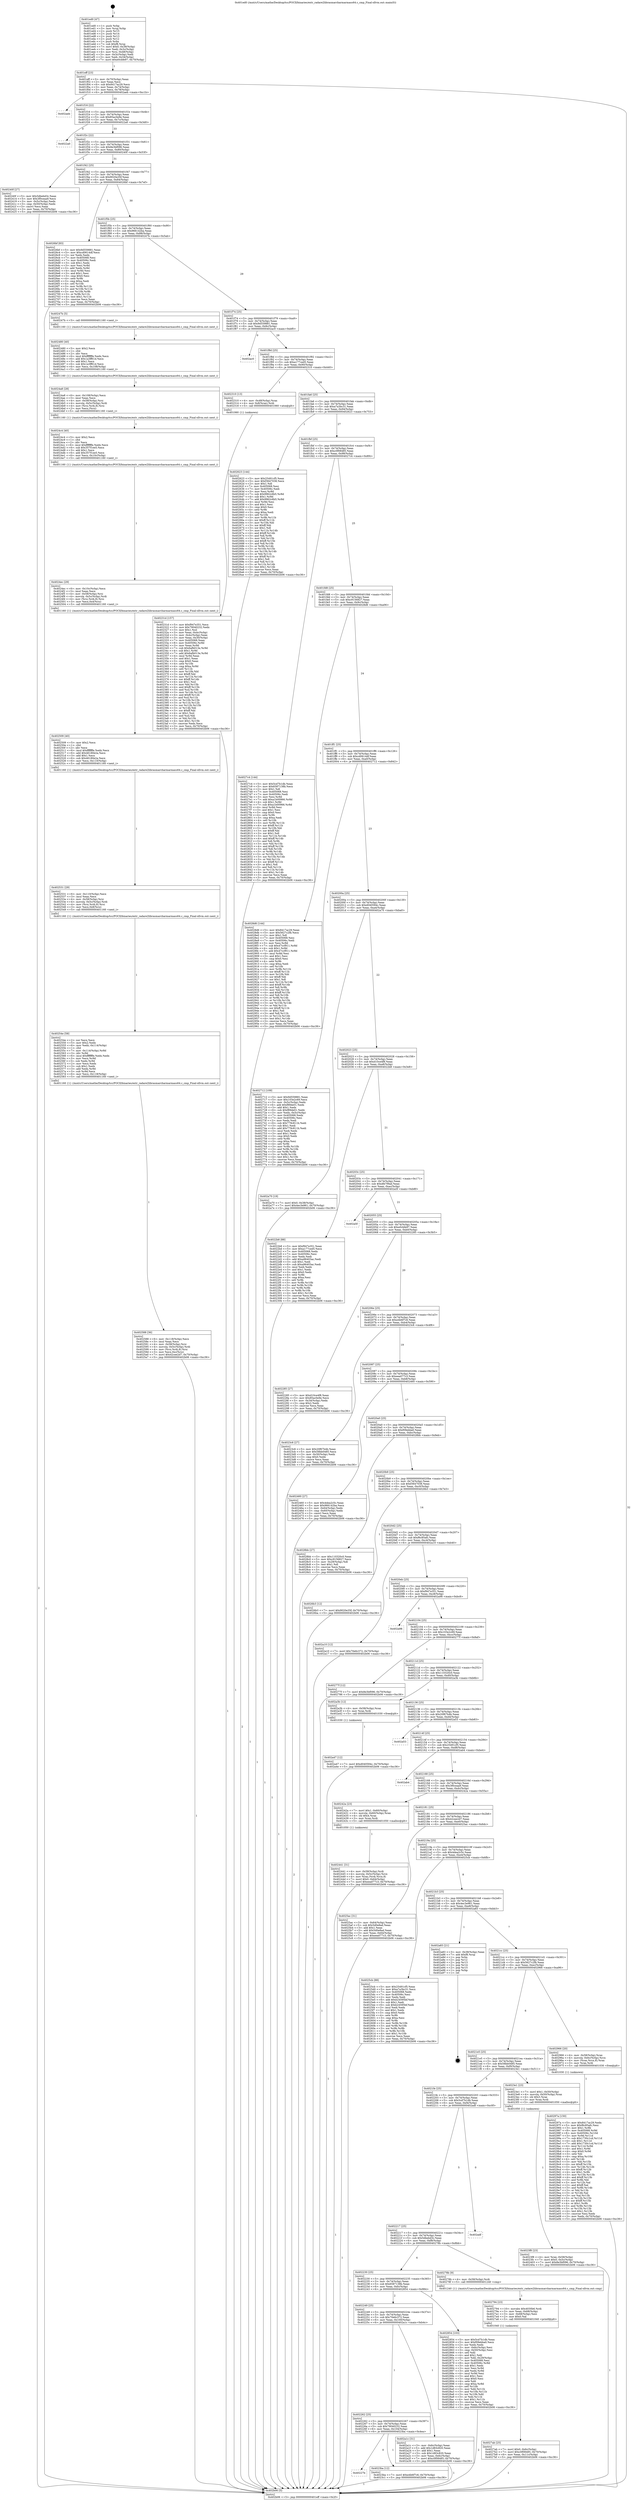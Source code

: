 digraph "0x401ed0" {
  label = "0x401ed0 (/mnt/c/Users/mathe/Desktop/tcc/POCII/binaries/extr_radare2librasmarcharmarmass64.c_cmp_Final-ollvm.out::main(0))"
  labelloc = "t"
  node[shape=record]

  Entry [label="",width=0.3,height=0.3,shape=circle,fillcolor=black,style=filled]
  "0x401eff" [label="{
     0x401eff [23]\l
     | [instrs]\l
     &nbsp;&nbsp;0x401eff \<+3\>: mov -0x70(%rbp),%eax\l
     &nbsp;&nbsp;0x401f02 \<+2\>: mov %eax,%ecx\l
     &nbsp;&nbsp;0x401f04 \<+6\>: sub $0x8417ac29,%ecx\l
     &nbsp;&nbsp;0x401f0a \<+3\>: mov %eax,-0x74(%rbp)\l
     &nbsp;&nbsp;0x401f0d \<+3\>: mov %ecx,-0x78(%rbp)\l
     &nbsp;&nbsp;0x401f10 \<+6\>: je 0000000000402aeb \<main+0xc1b\>\l
  }"]
  "0x402aeb" [label="{
     0x402aeb\l
  }", style=dashed]
  "0x401f16" [label="{
     0x401f16 [22]\l
     | [instrs]\l
     &nbsp;&nbsp;0x401f16 \<+5\>: jmp 0000000000401f1b \<main+0x4b\>\l
     &nbsp;&nbsp;0x401f1b \<+3\>: mov -0x74(%rbp),%eax\l
     &nbsp;&nbsp;0x401f1e \<+5\>: sub $0x85ac0e9e,%eax\l
     &nbsp;&nbsp;0x401f23 \<+3\>: mov %eax,-0x7c(%rbp)\l
     &nbsp;&nbsp;0x401f26 \<+6\>: je 00000000004022a0 \<main+0x3d0\>\l
  }"]
  Exit [label="",width=0.3,height=0.3,shape=circle,fillcolor=black,style=filled,peripheries=2]
  "0x4022a0" [label="{
     0x4022a0\l
  }", style=dashed]
  "0x401f2c" [label="{
     0x401f2c [22]\l
     | [instrs]\l
     &nbsp;&nbsp;0x401f2c \<+5\>: jmp 0000000000401f31 \<main+0x61\>\l
     &nbsp;&nbsp;0x401f31 \<+3\>: mov -0x74(%rbp),%eax\l
     &nbsp;&nbsp;0x401f34 \<+5\>: sub $0x8e3bf096,%eax\l
     &nbsp;&nbsp;0x401f39 \<+3\>: mov %eax,-0x80(%rbp)\l
     &nbsp;&nbsp;0x401f3c \<+6\>: je 000000000040240f \<main+0x53f\>\l
  }"]
  "0x402a47" [label="{
     0x402a47 [12]\l
     | [instrs]\l
     &nbsp;&nbsp;0x402a47 \<+7\>: movl $0xd040594c,-0x70(%rbp)\l
     &nbsp;&nbsp;0x402a4e \<+5\>: jmp 0000000000402b06 \<main+0xc36\>\l
  }"]
  "0x40240f" [label="{
     0x40240f [27]\l
     | [instrs]\l
     &nbsp;&nbsp;0x40240f \<+5\>: mov $0x5dbebd3c,%eax\l
     &nbsp;&nbsp;0x402414 \<+5\>: mov $0x3f0ceaa9,%ecx\l
     &nbsp;&nbsp;0x402419 \<+3\>: mov -0x5c(%rbp),%edx\l
     &nbsp;&nbsp;0x40241c \<+3\>: cmp -0x50(%rbp),%edx\l
     &nbsp;&nbsp;0x40241f \<+3\>: cmovl %ecx,%eax\l
     &nbsp;&nbsp;0x402422 \<+3\>: mov %eax,-0x70(%rbp)\l
     &nbsp;&nbsp;0x402425 \<+5\>: jmp 0000000000402b06 \<main+0xc36\>\l
  }"]
  "0x401f42" [label="{
     0x401f42 [25]\l
     | [instrs]\l
     &nbsp;&nbsp;0x401f42 \<+5\>: jmp 0000000000401f47 \<main+0x77\>\l
     &nbsp;&nbsp;0x401f47 \<+3\>: mov -0x74(%rbp),%eax\l
     &nbsp;&nbsp;0x401f4a \<+5\>: sub $0x9020e35f,%eax\l
     &nbsp;&nbsp;0x401f4f \<+6\>: mov %eax,-0x84(%rbp)\l
     &nbsp;&nbsp;0x401f55 \<+6\>: je 00000000004026bf \<main+0x7ef\>\l
  }"]
  "0x40297a" [label="{
     0x40297a [150]\l
     | [instrs]\l
     &nbsp;&nbsp;0x40297a \<+5\>: mov $0x8417ac29,%edx\l
     &nbsp;&nbsp;0x40297f \<+5\>: mov $0xf6c85afc,%esi\l
     &nbsp;&nbsp;0x402984 \<+3\>: mov $0x1,%r8b\l
     &nbsp;&nbsp;0x402987 \<+8\>: mov 0x405068,%r9d\l
     &nbsp;&nbsp;0x40298f \<+8\>: mov 0x40506c,%r10d\l
     &nbsp;&nbsp;0x402997 \<+3\>: mov %r9d,%r11d\l
     &nbsp;&nbsp;0x40299a \<+7\>: sub $0x1730c1cd,%r11d\l
     &nbsp;&nbsp;0x4029a1 \<+4\>: sub $0x1,%r11d\l
     &nbsp;&nbsp;0x4029a5 \<+7\>: add $0x1730c1cd,%r11d\l
     &nbsp;&nbsp;0x4029ac \<+4\>: imul %r11d,%r9d\l
     &nbsp;&nbsp;0x4029b0 \<+4\>: and $0x1,%r9d\l
     &nbsp;&nbsp;0x4029b4 \<+4\>: cmp $0x0,%r9d\l
     &nbsp;&nbsp;0x4029b8 \<+3\>: sete %bl\l
     &nbsp;&nbsp;0x4029bb \<+4\>: cmp $0xa,%r10d\l
     &nbsp;&nbsp;0x4029bf \<+4\>: setl %r14b\l
     &nbsp;&nbsp;0x4029c3 \<+3\>: mov %bl,%r15b\l
     &nbsp;&nbsp;0x4029c6 \<+4\>: xor $0xff,%r15b\l
     &nbsp;&nbsp;0x4029ca \<+3\>: mov %r14b,%r12b\l
     &nbsp;&nbsp;0x4029cd \<+4\>: xor $0xff,%r12b\l
     &nbsp;&nbsp;0x4029d1 \<+4\>: xor $0x1,%r8b\l
     &nbsp;&nbsp;0x4029d5 \<+3\>: mov %r15b,%r13b\l
     &nbsp;&nbsp;0x4029d8 \<+4\>: and $0xff,%r13b\l
     &nbsp;&nbsp;0x4029dc \<+3\>: and %r8b,%bl\l
     &nbsp;&nbsp;0x4029df \<+3\>: mov %r12b,%al\l
     &nbsp;&nbsp;0x4029e2 \<+2\>: and $0xff,%al\l
     &nbsp;&nbsp;0x4029e4 \<+3\>: and %r8b,%r14b\l
     &nbsp;&nbsp;0x4029e7 \<+3\>: or %bl,%r13b\l
     &nbsp;&nbsp;0x4029ea \<+3\>: or %r14b,%al\l
     &nbsp;&nbsp;0x4029ed \<+3\>: xor %al,%r13b\l
     &nbsp;&nbsp;0x4029f0 \<+3\>: or %r12b,%r15b\l
     &nbsp;&nbsp;0x4029f3 \<+4\>: xor $0xff,%r15b\l
     &nbsp;&nbsp;0x4029f7 \<+4\>: or $0x1,%r8b\l
     &nbsp;&nbsp;0x4029fb \<+3\>: and %r8b,%r15b\l
     &nbsp;&nbsp;0x4029fe \<+3\>: or %r15b,%r13b\l
     &nbsp;&nbsp;0x402a01 \<+4\>: test $0x1,%r13b\l
     &nbsp;&nbsp;0x402a05 \<+3\>: cmovne %esi,%edx\l
     &nbsp;&nbsp;0x402a08 \<+3\>: mov %edx,-0x70(%rbp)\l
     &nbsp;&nbsp;0x402a0b \<+5\>: jmp 0000000000402b06 \<main+0xc36\>\l
  }"]
  "0x4026bf" [label="{
     0x4026bf [83]\l
     | [instrs]\l
     &nbsp;&nbsp;0x4026bf \<+5\>: mov $0x9d559881,%eax\l
     &nbsp;&nbsp;0x4026c4 \<+5\>: mov $0xcd0614df,%ecx\l
     &nbsp;&nbsp;0x4026c9 \<+2\>: xor %edx,%edx\l
     &nbsp;&nbsp;0x4026cb \<+7\>: mov 0x405068,%esi\l
     &nbsp;&nbsp;0x4026d2 \<+7\>: mov 0x40506c,%edi\l
     &nbsp;&nbsp;0x4026d9 \<+3\>: sub $0x1,%edx\l
     &nbsp;&nbsp;0x4026dc \<+3\>: mov %esi,%r8d\l
     &nbsp;&nbsp;0x4026df \<+3\>: add %edx,%r8d\l
     &nbsp;&nbsp;0x4026e2 \<+4\>: imul %r8d,%esi\l
     &nbsp;&nbsp;0x4026e6 \<+3\>: and $0x1,%esi\l
     &nbsp;&nbsp;0x4026e9 \<+3\>: cmp $0x0,%esi\l
     &nbsp;&nbsp;0x4026ec \<+4\>: sete %r9b\l
     &nbsp;&nbsp;0x4026f0 \<+3\>: cmp $0xa,%edi\l
     &nbsp;&nbsp;0x4026f3 \<+4\>: setl %r10b\l
     &nbsp;&nbsp;0x4026f7 \<+3\>: mov %r9b,%r11b\l
     &nbsp;&nbsp;0x4026fa \<+3\>: and %r10b,%r11b\l
     &nbsp;&nbsp;0x4026fd \<+3\>: xor %r10b,%r9b\l
     &nbsp;&nbsp;0x402700 \<+3\>: or %r9b,%r11b\l
     &nbsp;&nbsp;0x402703 \<+4\>: test $0x1,%r11b\l
     &nbsp;&nbsp;0x402707 \<+3\>: cmovne %ecx,%eax\l
     &nbsp;&nbsp;0x40270a \<+3\>: mov %eax,-0x70(%rbp)\l
     &nbsp;&nbsp;0x40270d \<+5\>: jmp 0000000000402b06 \<main+0xc36\>\l
  }"]
  "0x401f5b" [label="{
     0x401f5b [25]\l
     | [instrs]\l
     &nbsp;&nbsp;0x401f5b \<+5\>: jmp 0000000000401f60 \<main+0x90\>\l
     &nbsp;&nbsp;0x401f60 \<+3\>: mov -0x74(%rbp),%eax\l
     &nbsp;&nbsp;0x401f63 \<+5\>: sub $0x966142ba,%eax\l
     &nbsp;&nbsp;0x401f68 \<+6\>: mov %eax,-0x88(%rbp)\l
     &nbsp;&nbsp;0x401f6e \<+6\>: je 000000000040247b \<main+0x5ab\>\l
  }"]
  "0x4027ab" [label="{
     0x4027ab [25]\l
     | [instrs]\l
     &nbsp;&nbsp;0x4027ab \<+7\>: movl $0x0,-0x6c(%rbp)\l
     &nbsp;&nbsp;0x4027b2 \<+7\>: movl $0xc0f08485,-0x70(%rbp)\l
     &nbsp;&nbsp;0x4027b9 \<+6\>: mov %eax,-0x11c(%rbp)\l
     &nbsp;&nbsp;0x4027bf \<+5\>: jmp 0000000000402b06 \<main+0xc36\>\l
  }"]
  "0x40247b" [label="{
     0x40247b [5]\l
     | [instrs]\l
     &nbsp;&nbsp;0x40247b \<+5\>: call 0000000000401160 \<next_i\>\l
     | [calls]\l
     &nbsp;&nbsp;0x401160 \{1\} (/mnt/c/Users/mathe/Desktop/tcc/POCII/binaries/extr_radare2librasmarcharmarmass64.c_cmp_Final-ollvm.out::next_i)\l
  }"]
  "0x401f74" [label="{
     0x401f74 [25]\l
     | [instrs]\l
     &nbsp;&nbsp;0x401f74 \<+5\>: jmp 0000000000401f79 \<main+0xa9\>\l
     &nbsp;&nbsp;0x401f79 \<+3\>: mov -0x74(%rbp),%eax\l
     &nbsp;&nbsp;0x401f7c \<+5\>: sub $0x9d559881,%eax\l
     &nbsp;&nbsp;0x401f81 \<+6\>: mov %eax,-0x8c(%rbp)\l
     &nbsp;&nbsp;0x401f87 \<+6\>: je 0000000000402ac0 \<main+0xbf0\>\l
  }"]
  "0x402794" [label="{
     0x402794 [23]\l
     | [instrs]\l
     &nbsp;&nbsp;0x402794 \<+10\>: movabs $0x4030b6,%rdi\l
     &nbsp;&nbsp;0x40279e \<+3\>: mov %eax,-0x68(%rbp)\l
     &nbsp;&nbsp;0x4027a1 \<+3\>: mov -0x68(%rbp),%esi\l
     &nbsp;&nbsp;0x4027a4 \<+2\>: mov $0x0,%al\l
     &nbsp;&nbsp;0x4027a6 \<+5\>: call 0000000000401040 \<printf@plt\>\l
     | [calls]\l
     &nbsp;&nbsp;0x401040 \{1\} (unknown)\l
  }"]
  "0x402ac0" [label="{
     0x402ac0\l
  }", style=dashed]
  "0x401f8d" [label="{
     0x401f8d [25]\l
     | [instrs]\l
     &nbsp;&nbsp;0x401f8d \<+5\>: jmp 0000000000401f92 \<main+0xc2\>\l
     &nbsp;&nbsp;0x401f92 \<+3\>: mov -0x74(%rbp),%eax\l
     &nbsp;&nbsp;0x401f95 \<+5\>: sub $0xa177ced5,%eax\l
     &nbsp;&nbsp;0x401f9a \<+6\>: mov %eax,-0x90(%rbp)\l
     &nbsp;&nbsp;0x401fa0 \<+6\>: je 0000000000402310 \<main+0x440\>\l
  }"]
  "0x402588" [label="{
     0x402588 [36]\l
     | [instrs]\l
     &nbsp;&nbsp;0x402588 \<+6\>: mov -0x118(%rbp),%ecx\l
     &nbsp;&nbsp;0x40258e \<+3\>: imul %eax,%ecx\l
     &nbsp;&nbsp;0x402591 \<+4\>: mov -0x58(%rbp),%rsi\l
     &nbsp;&nbsp;0x402595 \<+4\>: movslq -0x5c(%rbp),%rdi\l
     &nbsp;&nbsp;0x402599 \<+4\>: mov (%rsi,%rdi,8),%rsi\l
     &nbsp;&nbsp;0x40259d \<+3\>: mov %ecx,0xc(%rsi)\l
     &nbsp;&nbsp;0x4025a0 \<+7\>: movl $0x42cee2d7,-0x70(%rbp)\l
     &nbsp;&nbsp;0x4025a7 \<+5\>: jmp 0000000000402b06 \<main+0xc36\>\l
  }"]
  "0x402310" [label="{
     0x402310 [13]\l
     | [instrs]\l
     &nbsp;&nbsp;0x402310 \<+4\>: mov -0x48(%rbp),%rax\l
     &nbsp;&nbsp;0x402314 \<+4\>: mov 0x8(%rax),%rdi\l
     &nbsp;&nbsp;0x402318 \<+5\>: call 0000000000401060 \<atoi@plt\>\l
     | [calls]\l
     &nbsp;&nbsp;0x401060 \{1\} (unknown)\l
  }"]
  "0x401fa6" [label="{
     0x401fa6 [25]\l
     | [instrs]\l
     &nbsp;&nbsp;0x401fa6 \<+5\>: jmp 0000000000401fab \<main+0xdb\>\l
     &nbsp;&nbsp;0x401fab \<+3\>: mov -0x74(%rbp),%eax\l
     &nbsp;&nbsp;0x401fae \<+5\>: sub $0xa7a3bc31,%eax\l
     &nbsp;&nbsp;0x401fb3 \<+6\>: mov %eax,-0x94(%rbp)\l
     &nbsp;&nbsp;0x401fb9 \<+6\>: je 0000000000402623 \<main+0x753\>\l
  }"]
  "0x40254e" [label="{
     0x40254e [58]\l
     | [instrs]\l
     &nbsp;&nbsp;0x40254e \<+2\>: xor %ecx,%ecx\l
     &nbsp;&nbsp;0x402550 \<+5\>: mov $0x2,%edx\l
     &nbsp;&nbsp;0x402555 \<+6\>: mov %edx,-0x114(%rbp)\l
     &nbsp;&nbsp;0x40255b \<+1\>: cltd\l
     &nbsp;&nbsp;0x40255c \<+7\>: mov -0x114(%rbp),%r8d\l
     &nbsp;&nbsp;0x402563 \<+3\>: idiv %r8d\l
     &nbsp;&nbsp;0x402566 \<+6\>: imul $0xfffffffe,%edx,%edx\l
     &nbsp;&nbsp;0x40256c \<+3\>: mov %ecx,%r9d\l
     &nbsp;&nbsp;0x40256f \<+3\>: sub %edx,%r9d\l
     &nbsp;&nbsp;0x402572 \<+2\>: mov %ecx,%edx\l
     &nbsp;&nbsp;0x402574 \<+3\>: sub $0x1,%edx\l
     &nbsp;&nbsp;0x402577 \<+3\>: add %edx,%r9d\l
     &nbsp;&nbsp;0x40257a \<+3\>: sub %r9d,%ecx\l
     &nbsp;&nbsp;0x40257d \<+6\>: mov %ecx,-0x118(%rbp)\l
     &nbsp;&nbsp;0x402583 \<+5\>: call 0000000000401160 \<next_i\>\l
     | [calls]\l
     &nbsp;&nbsp;0x401160 \{1\} (/mnt/c/Users/mathe/Desktop/tcc/POCII/binaries/extr_radare2librasmarcharmarmass64.c_cmp_Final-ollvm.out::next_i)\l
  }"]
  "0x402623" [label="{
     0x402623 [144]\l
     | [instrs]\l
     &nbsp;&nbsp;0x402623 \<+5\>: mov $0x25491cf5,%eax\l
     &nbsp;&nbsp;0x402628 \<+5\>: mov $0xf3647038,%ecx\l
     &nbsp;&nbsp;0x40262d \<+2\>: mov $0x1,%dl\l
     &nbsp;&nbsp;0x40262f \<+7\>: mov 0x405068,%esi\l
     &nbsp;&nbsp;0x402636 \<+7\>: mov 0x40506c,%edi\l
     &nbsp;&nbsp;0x40263d \<+3\>: mov %esi,%r8d\l
     &nbsp;&nbsp;0x402640 \<+7\>: sub $0x9962c6b5,%r8d\l
     &nbsp;&nbsp;0x402647 \<+4\>: sub $0x1,%r8d\l
     &nbsp;&nbsp;0x40264b \<+7\>: add $0x9962c6b5,%r8d\l
     &nbsp;&nbsp;0x402652 \<+4\>: imul %r8d,%esi\l
     &nbsp;&nbsp;0x402656 \<+3\>: and $0x1,%esi\l
     &nbsp;&nbsp;0x402659 \<+3\>: cmp $0x0,%esi\l
     &nbsp;&nbsp;0x40265c \<+4\>: sete %r9b\l
     &nbsp;&nbsp;0x402660 \<+3\>: cmp $0xa,%edi\l
     &nbsp;&nbsp;0x402663 \<+4\>: setl %r10b\l
     &nbsp;&nbsp;0x402667 \<+3\>: mov %r9b,%r11b\l
     &nbsp;&nbsp;0x40266a \<+4\>: xor $0xff,%r11b\l
     &nbsp;&nbsp;0x40266e \<+3\>: mov %r10b,%bl\l
     &nbsp;&nbsp;0x402671 \<+3\>: xor $0xff,%bl\l
     &nbsp;&nbsp;0x402674 \<+3\>: xor $0x1,%dl\l
     &nbsp;&nbsp;0x402677 \<+3\>: mov %r11b,%r14b\l
     &nbsp;&nbsp;0x40267a \<+4\>: and $0xff,%r14b\l
     &nbsp;&nbsp;0x40267e \<+3\>: and %dl,%r9b\l
     &nbsp;&nbsp;0x402681 \<+3\>: mov %bl,%r15b\l
     &nbsp;&nbsp;0x402684 \<+4\>: and $0xff,%r15b\l
     &nbsp;&nbsp;0x402688 \<+3\>: and %dl,%r10b\l
     &nbsp;&nbsp;0x40268b \<+3\>: or %r9b,%r14b\l
     &nbsp;&nbsp;0x40268e \<+3\>: or %r10b,%r15b\l
     &nbsp;&nbsp;0x402691 \<+3\>: xor %r15b,%r14b\l
     &nbsp;&nbsp;0x402694 \<+3\>: or %bl,%r11b\l
     &nbsp;&nbsp;0x402697 \<+4\>: xor $0xff,%r11b\l
     &nbsp;&nbsp;0x40269b \<+3\>: or $0x1,%dl\l
     &nbsp;&nbsp;0x40269e \<+3\>: and %dl,%r11b\l
     &nbsp;&nbsp;0x4026a1 \<+3\>: or %r11b,%r14b\l
     &nbsp;&nbsp;0x4026a4 \<+4\>: test $0x1,%r14b\l
     &nbsp;&nbsp;0x4026a8 \<+3\>: cmovne %ecx,%eax\l
     &nbsp;&nbsp;0x4026ab \<+3\>: mov %eax,-0x70(%rbp)\l
     &nbsp;&nbsp;0x4026ae \<+5\>: jmp 0000000000402b06 \<main+0xc36\>\l
  }"]
  "0x401fbf" [label="{
     0x401fbf [25]\l
     | [instrs]\l
     &nbsp;&nbsp;0x401fbf \<+5\>: jmp 0000000000401fc4 \<main+0xf4\>\l
     &nbsp;&nbsp;0x401fc4 \<+3\>: mov -0x74(%rbp),%eax\l
     &nbsp;&nbsp;0x401fc7 \<+5\>: sub $0xc0f08485,%eax\l
     &nbsp;&nbsp;0x401fcc \<+6\>: mov %eax,-0x98(%rbp)\l
     &nbsp;&nbsp;0x401fd2 \<+6\>: je 00000000004027c4 \<main+0x8f4\>\l
  }"]
  "0x402531" [label="{
     0x402531 [29]\l
     | [instrs]\l
     &nbsp;&nbsp;0x402531 \<+6\>: mov -0x110(%rbp),%ecx\l
     &nbsp;&nbsp;0x402537 \<+3\>: imul %eax,%ecx\l
     &nbsp;&nbsp;0x40253a \<+4\>: mov -0x58(%rbp),%rsi\l
     &nbsp;&nbsp;0x40253e \<+4\>: movslq -0x5c(%rbp),%rdi\l
     &nbsp;&nbsp;0x402542 \<+4\>: mov (%rsi,%rdi,8),%rsi\l
     &nbsp;&nbsp;0x402546 \<+3\>: mov %ecx,0x8(%rsi)\l
     &nbsp;&nbsp;0x402549 \<+5\>: call 0000000000401160 \<next_i\>\l
     | [calls]\l
     &nbsp;&nbsp;0x401160 \{1\} (/mnt/c/Users/mathe/Desktop/tcc/POCII/binaries/extr_radare2librasmarcharmarmass64.c_cmp_Final-ollvm.out::next_i)\l
  }"]
  "0x4027c4" [label="{
     0x4027c4 [144]\l
     | [instrs]\l
     &nbsp;&nbsp;0x4027c4 \<+5\>: mov $0x5cd7b1db,%eax\l
     &nbsp;&nbsp;0x4027c9 \<+5\>: mov $0x6587138b,%ecx\l
     &nbsp;&nbsp;0x4027ce \<+2\>: mov $0x1,%dl\l
     &nbsp;&nbsp;0x4027d0 \<+7\>: mov 0x405068,%esi\l
     &nbsp;&nbsp;0x4027d7 \<+7\>: mov 0x40506c,%edi\l
     &nbsp;&nbsp;0x4027de \<+3\>: mov %esi,%r8d\l
     &nbsp;&nbsp;0x4027e1 \<+7\>: add $0xa1b00966,%r8d\l
     &nbsp;&nbsp;0x4027e8 \<+4\>: sub $0x1,%r8d\l
     &nbsp;&nbsp;0x4027ec \<+7\>: sub $0xa1b00966,%r8d\l
     &nbsp;&nbsp;0x4027f3 \<+4\>: imul %r8d,%esi\l
     &nbsp;&nbsp;0x4027f7 \<+3\>: and $0x1,%esi\l
     &nbsp;&nbsp;0x4027fa \<+3\>: cmp $0x0,%esi\l
     &nbsp;&nbsp;0x4027fd \<+4\>: sete %r9b\l
     &nbsp;&nbsp;0x402801 \<+3\>: cmp $0xa,%edi\l
     &nbsp;&nbsp;0x402804 \<+4\>: setl %r10b\l
     &nbsp;&nbsp;0x402808 \<+3\>: mov %r9b,%r11b\l
     &nbsp;&nbsp;0x40280b \<+4\>: xor $0xff,%r11b\l
     &nbsp;&nbsp;0x40280f \<+3\>: mov %r10b,%bl\l
     &nbsp;&nbsp;0x402812 \<+3\>: xor $0xff,%bl\l
     &nbsp;&nbsp;0x402815 \<+3\>: xor $0x1,%dl\l
     &nbsp;&nbsp;0x402818 \<+3\>: mov %r11b,%r14b\l
     &nbsp;&nbsp;0x40281b \<+4\>: and $0xff,%r14b\l
     &nbsp;&nbsp;0x40281f \<+3\>: and %dl,%r9b\l
     &nbsp;&nbsp;0x402822 \<+3\>: mov %bl,%r15b\l
     &nbsp;&nbsp;0x402825 \<+4\>: and $0xff,%r15b\l
     &nbsp;&nbsp;0x402829 \<+3\>: and %dl,%r10b\l
     &nbsp;&nbsp;0x40282c \<+3\>: or %r9b,%r14b\l
     &nbsp;&nbsp;0x40282f \<+3\>: or %r10b,%r15b\l
     &nbsp;&nbsp;0x402832 \<+3\>: xor %r15b,%r14b\l
     &nbsp;&nbsp;0x402835 \<+3\>: or %bl,%r11b\l
     &nbsp;&nbsp;0x402838 \<+4\>: xor $0xff,%r11b\l
     &nbsp;&nbsp;0x40283c \<+3\>: or $0x1,%dl\l
     &nbsp;&nbsp;0x40283f \<+3\>: and %dl,%r11b\l
     &nbsp;&nbsp;0x402842 \<+3\>: or %r11b,%r14b\l
     &nbsp;&nbsp;0x402845 \<+4\>: test $0x1,%r14b\l
     &nbsp;&nbsp;0x402849 \<+3\>: cmovne %ecx,%eax\l
     &nbsp;&nbsp;0x40284c \<+3\>: mov %eax,-0x70(%rbp)\l
     &nbsp;&nbsp;0x40284f \<+5\>: jmp 0000000000402b06 \<main+0xc36\>\l
  }"]
  "0x401fd8" [label="{
     0x401fd8 [25]\l
     | [instrs]\l
     &nbsp;&nbsp;0x401fd8 \<+5\>: jmp 0000000000401fdd \<main+0x10d\>\l
     &nbsp;&nbsp;0x401fdd \<+3\>: mov -0x74(%rbp),%eax\l
     &nbsp;&nbsp;0x401fe0 \<+5\>: sub $0xc9156827,%eax\l
     &nbsp;&nbsp;0x401fe5 \<+6\>: mov %eax,-0x9c(%rbp)\l
     &nbsp;&nbsp;0x401feb \<+6\>: je 00000000004028d6 \<main+0xa06\>\l
  }"]
  "0x402509" [label="{
     0x402509 [40]\l
     | [instrs]\l
     &nbsp;&nbsp;0x402509 \<+5\>: mov $0x2,%ecx\l
     &nbsp;&nbsp;0x40250e \<+1\>: cltd\l
     &nbsp;&nbsp;0x40250f \<+2\>: idiv %ecx\l
     &nbsp;&nbsp;0x402511 \<+6\>: imul $0xfffffffe,%edx,%ecx\l
     &nbsp;&nbsp;0x402517 \<+6\>: add $0x46180e2a,%ecx\l
     &nbsp;&nbsp;0x40251d \<+3\>: add $0x1,%ecx\l
     &nbsp;&nbsp;0x402520 \<+6\>: sub $0x46180e2a,%ecx\l
     &nbsp;&nbsp;0x402526 \<+6\>: mov %ecx,-0x110(%rbp)\l
     &nbsp;&nbsp;0x40252c \<+5\>: call 0000000000401160 \<next_i\>\l
     | [calls]\l
     &nbsp;&nbsp;0x401160 \{1\} (/mnt/c/Users/mathe/Desktop/tcc/POCII/binaries/extr_radare2librasmarcharmarmass64.c_cmp_Final-ollvm.out::next_i)\l
  }"]
  "0x4028d6" [label="{
     0x4028d6 [144]\l
     | [instrs]\l
     &nbsp;&nbsp;0x4028d6 \<+5\>: mov $0x8417ac29,%eax\l
     &nbsp;&nbsp;0x4028db \<+5\>: mov $0x5627c2fb,%ecx\l
     &nbsp;&nbsp;0x4028e0 \<+2\>: mov $0x1,%dl\l
     &nbsp;&nbsp;0x4028e2 \<+7\>: mov 0x405068,%esi\l
     &nbsp;&nbsp;0x4028e9 \<+7\>: mov 0x40506c,%edi\l
     &nbsp;&nbsp;0x4028f0 \<+3\>: mov %esi,%r8d\l
     &nbsp;&nbsp;0x4028f3 \<+7\>: sub $0x47ccf911,%r8d\l
     &nbsp;&nbsp;0x4028fa \<+4\>: sub $0x1,%r8d\l
     &nbsp;&nbsp;0x4028fe \<+7\>: add $0x47ccf911,%r8d\l
     &nbsp;&nbsp;0x402905 \<+4\>: imul %r8d,%esi\l
     &nbsp;&nbsp;0x402909 \<+3\>: and $0x1,%esi\l
     &nbsp;&nbsp;0x40290c \<+3\>: cmp $0x0,%esi\l
     &nbsp;&nbsp;0x40290f \<+4\>: sete %r9b\l
     &nbsp;&nbsp;0x402913 \<+3\>: cmp $0xa,%edi\l
     &nbsp;&nbsp;0x402916 \<+4\>: setl %r10b\l
     &nbsp;&nbsp;0x40291a \<+3\>: mov %r9b,%r11b\l
     &nbsp;&nbsp;0x40291d \<+4\>: xor $0xff,%r11b\l
     &nbsp;&nbsp;0x402921 \<+3\>: mov %r10b,%bl\l
     &nbsp;&nbsp;0x402924 \<+3\>: xor $0xff,%bl\l
     &nbsp;&nbsp;0x402927 \<+3\>: xor $0x1,%dl\l
     &nbsp;&nbsp;0x40292a \<+3\>: mov %r11b,%r14b\l
     &nbsp;&nbsp;0x40292d \<+4\>: and $0xff,%r14b\l
     &nbsp;&nbsp;0x402931 \<+3\>: and %dl,%r9b\l
     &nbsp;&nbsp;0x402934 \<+3\>: mov %bl,%r15b\l
     &nbsp;&nbsp;0x402937 \<+4\>: and $0xff,%r15b\l
     &nbsp;&nbsp;0x40293b \<+3\>: and %dl,%r10b\l
     &nbsp;&nbsp;0x40293e \<+3\>: or %r9b,%r14b\l
     &nbsp;&nbsp;0x402941 \<+3\>: or %r10b,%r15b\l
     &nbsp;&nbsp;0x402944 \<+3\>: xor %r15b,%r14b\l
     &nbsp;&nbsp;0x402947 \<+3\>: or %bl,%r11b\l
     &nbsp;&nbsp;0x40294a \<+4\>: xor $0xff,%r11b\l
     &nbsp;&nbsp;0x40294e \<+3\>: or $0x1,%dl\l
     &nbsp;&nbsp;0x402951 \<+3\>: and %dl,%r11b\l
     &nbsp;&nbsp;0x402954 \<+3\>: or %r11b,%r14b\l
     &nbsp;&nbsp;0x402957 \<+4\>: test $0x1,%r14b\l
     &nbsp;&nbsp;0x40295b \<+3\>: cmovne %ecx,%eax\l
     &nbsp;&nbsp;0x40295e \<+3\>: mov %eax,-0x70(%rbp)\l
     &nbsp;&nbsp;0x402961 \<+5\>: jmp 0000000000402b06 \<main+0xc36\>\l
  }"]
  "0x401ff1" [label="{
     0x401ff1 [25]\l
     | [instrs]\l
     &nbsp;&nbsp;0x401ff1 \<+5\>: jmp 0000000000401ff6 \<main+0x126\>\l
     &nbsp;&nbsp;0x401ff6 \<+3\>: mov -0x74(%rbp),%eax\l
     &nbsp;&nbsp;0x401ff9 \<+5\>: sub $0xcd0614df,%eax\l
     &nbsp;&nbsp;0x401ffe \<+6\>: mov %eax,-0xa0(%rbp)\l
     &nbsp;&nbsp;0x402004 \<+6\>: je 0000000000402712 \<main+0x842\>\l
  }"]
  "0x4024ec" [label="{
     0x4024ec [29]\l
     | [instrs]\l
     &nbsp;&nbsp;0x4024ec \<+6\>: mov -0x10c(%rbp),%ecx\l
     &nbsp;&nbsp;0x4024f2 \<+3\>: imul %eax,%ecx\l
     &nbsp;&nbsp;0x4024f5 \<+4\>: mov -0x58(%rbp),%rsi\l
     &nbsp;&nbsp;0x4024f9 \<+4\>: movslq -0x5c(%rbp),%rdi\l
     &nbsp;&nbsp;0x4024fd \<+4\>: mov (%rsi,%rdi,8),%rsi\l
     &nbsp;&nbsp;0x402501 \<+3\>: mov %ecx,0x4(%rsi)\l
     &nbsp;&nbsp;0x402504 \<+5\>: call 0000000000401160 \<next_i\>\l
     | [calls]\l
     &nbsp;&nbsp;0x401160 \{1\} (/mnt/c/Users/mathe/Desktop/tcc/POCII/binaries/extr_radare2librasmarcharmarmass64.c_cmp_Final-ollvm.out::next_i)\l
  }"]
  "0x402712" [label="{
     0x402712 [109]\l
     | [instrs]\l
     &nbsp;&nbsp;0x402712 \<+5\>: mov $0x9d559881,%eax\l
     &nbsp;&nbsp;0x402717 \<+5\>: mov $0x103e2c69,%ecx\l
     &nbsp;&nbsp;0x40271c \<+3\>: mov -0x5c(%rbp),%edx\l
     &nbsp;&nbsp;0x40271f \<+6\>: add $0xf89de01,%edx\l
     &nbsp;&nbsp;0x402725 \<+3\>: add $0x1,%edx\l
     &nbsp;&nbsp;0x402728 \<+6\>: sub $0xf89de01,%edx\l
     &nbsp;&nbsp;0x40272e \<+3\>: mov %edx,-0x5c(%rbp)\l
     &nbsp;&nbsp;0x402731 \<+7\>: mov 0x405068,%edx\l
     &nbsp;&nbsp;0x402738 \<+7\>: mov 0x40506c,%esi\l
     &nbsp;&nbsp;0x40273f \<+2\>: mov %edx,%edi\l
     &nbsp;&nbsp;0x402741 \<+6\>: sub $0x779c811b,%edi\l
     &nbsp;&nbsp;0x402747 \<+3\>: sub $0x1,%edi\l
     &nbsp;&nbsp;0x40274a \<+6\>: add $0x779c811b,%edi\l
     &nbsp;&nbsp;0x402750 \<+3\>: imul %edi,%edx\l
     &nbsp;&nbsp;0x402753 \<+3\>: and $0x1,%edx\l
     &nbsp;&nbsp;0x402756 \<+3\>: cmp $0x0,%edx\l
     &nbsp;&nbsp;0x402759 \<+4\>: sete %r8b\l
     &nbsp;&nbsp;0x40275d \<+3\>: cmp $0xa,%esi\l
     &nbsp;&nbsp;0x402760 \<+4\>: setl %r9b\l
     &nbsp;&nbsp;0x402764 \<+3\>: mov %r8b,%r10b\l
     &nbsp;&nbsp;0x402767 \<+3\>: and %r9b,%r10b\l
     &nbsp;&nbsp;0x40276a \<+3\>: xor %r9b,%r8b\l
     &nbsp;&nbsp;0x40276d \<+3\>: or %r8b,%r10b\l
     &nbsp;&nbsp;0x402770 \<+4\>: test $0x1,%r10b\l
     &nbsp;&nbsp;0x402774 \<+3\>: cmovne %ecx,%eax\l
     &nbsp;&nbsp;0x402777 \<+3\>: mov %eax,-0x70(%rbp)\l
     &nbsp;&nbsp;0x40277a \<+5\>: jmp 0000000000402b06 \<main+0xc36\>\l
  }"]
  "0x40200a" [label="{
     0x40200a [25]\l
     | [instrs]\l
     &nbsp;&nbsp;0x40200a \<+5\>: jmp 000000000040200f \<main+0x13f\>\l
     &nbsp;&nbsp;0x40200f \<+3\>: mov -0x74(%rbp),%eax\l
     &nbsp;&nbsp;0x402012 \<+5\>: sub $0xd040594c,%eax\l
     &nbsp;&nbsp;0x402017 \<+6\>: mov %eax,-0xa4(%rbp)\l
     &nbsp;&nbsp;0x40201d \<+6\>: je 0000000000402a70 \<main+0xba0\>\l
  }"]
  "0x4024c4" [label="{
     0x4024c4 [40]\l
     | [instrs]\l
     &nbsp;&nbsp;0x4024c4 \<+5\>: mov $0x2,%ecx\l
     &nbsp;&nbsp;0x4024c9 \<+1\>: cltd\l
     &nbsp;&nbsp;0x4024ca \<+2\>: idiv %ecx\l
     &nbsp;&nbsp;0x4024cc \<+6\>: imul $0xfffffffe,%edx,%ecx\l
     &nbsp;&nbsp;0x4024d2 \<+6\>: sub $0x357f1ee5,%ecx\l
     &nbsp;&nbsp;0x4024d8 \<+3\>: add $0x1,%ecx\l
     &nbsp;&nbsp;0x4024db \<+6\>: add $0x357f1ee5,%ecx\l
     &nbsp;&nbsp;0x4024e1 \<+6\>: mov %ecx,-0x10c(%rbp)\l
     &nbsp;&nbsp;0x4024e7 \<+5\>: call 0000000000401160 \<next_i\>\l
     | [calls]\l
     &nbsp;&nbsp;0x401160 \{1\} (/mnt/c/Users/mathe/Desktop/tcc/POCII/binaries/extr_radare2librasmarcharmarmass64.c_cmp_Final-ollvm.out::next_i)\l
  }"]
  "0x402a70" [label="{
     0x402a70 [19]\l
     | [instrs]\l
     &nbsp;&nbsp;0x402a70 \<+7\>: movl $0x0,-0x38(%rbp)\l
     &nbsp;&nbsp;0x402a77 \<+7\>: movl $0x4ec3e961,-0x70(%rbp)\l
     &nbsp;&nbsp;0x402a7e \<+5\>: jmp 0000000000402b06 \<main+0xc36\>\l
  }"]
  "0x402023" [label="{
     0x402023 [25]\l
     | [instrs]\l
     &nbsp;&nbsp;0x402023 \<+5\>: jmp 0000000000402028 \<main+0x158\>\l
     &nbsp;&nbsp;0x402028 \<+3\>: mov -0x74(%rbp),%eax\l
     &nbsp;&nbsp;0x40202b \<+5\>: sub $0xd10ce4f8,%eax\l
     &nbsp;&nbsp;0x402030 \<+6\>: mov %eax,-0xa8(%rbp)\l
     &nbsp;&nbsp;0x402036 \<+6\>: je 00000000004022b8 \<main+0x3e8\>\l
  }"]
  "0x4024a8" [label="{
     0x4024a8 [28]\l
     | [instrs]\l
     &nbsp;&nbsp;0x4024a8 \<+6\>: mov -0x108(%rbp),%ecx\l
     &nbsp;&nbsp;0x4024ae \<+3\>: imul %eax,%ecx\l
     &nbsp;&nbsp;0x4024b1 \<+4\>: mov -0x58(%rbp),%rsi\l
     &nbsp;&nbsp;0x4024b5 \<+4\>: movslq -0x5c(%rbp),%rdi\l
     &nbsp;&nbsp;0x4024b9 \<+4\>: mov (%rsi,%rdi,8),%rsi\l
     &nbsp;&nbsp;0x4024bd \<+2\>: mov %ecx,(%rsi)\l
     &nbsp;&nbsp;0x4024bf \<+5\>: call 0000000000401160 \<next_i\>\l
     | [calls]\l
     &nbsp;&nbsp;0x401160 \{1\} (/mnt/c/Users/mathe/Desktop/tcc/POCII/binaries/extr_radare2librasmarcharmarmass64.c_cmp_Final-ollvm.out::next_i)\l
  }"]
  "0x4022b8" [label="{
     0x4022b8 [88]\l
     | [instrs]\l
     &nbsp;&nbsp;0x4022b8 \<+5\>: mov $0xf947e351,%eax\l
     &nbsp;&nbsp;0x4022bd \<+5\>: mov $0xa177ced5,%ecx\l
     &nbsp;&nbsp;0x4022c2 \<+7\>: mov 0x405068,%edx\l
     &nbsp;&nbsp;0x4022c9 \<+7\>: mov 0x40506c,%esi\l
     &nbsp;&nbsp;0x4022d0 \<+2\>: mov %edx,%edi\l
     &nbsp;&nbsp;0x4022d2 \<+6\>: add $0xa96403ac,%edi\l
     &nbsp;&nbsp;0x4022d8 \<+3\>: sub $0x1,%edi\l
     &nbsp;&nbsp;0x4022db \<+6\>: sub $0xa96403ac,%edi\l
     &nbsp;&nbsp;0x4022e1 \<+3\>: imul %edi,%edx\l
     &nbsp;&nbsp;0x4022e4 \<+3\>: and $0x1,%edx\l
     &nbsp;&nbsp;0x4022e7 \<+3\>: cmp $0x0,%edx\l
     &nbsp;&nbsp;0x4022ea \<+4\>: sete %r8b\l
     &nbsp;&nbsp;0x4022ee \<+3\>: cmp $0xa,%esi\l
     &nbsp;&nbsp;0x4022f1 \<+4\>: setl %r9b\l
     &nbsp;&nbsp;0x4022f5 \<+3\>: mov %r8b,%r10b\l
     &nbsp;&nbsp;0x4022f8 \<+3\>: and %r9b,%r10b\l
     &nbsp;&nbsp;0x4022fb \<+3\>: xor %r9b,%r8b\l
     &nbsp;&nbsp;0x4022fe \<+3\>: or %r8b,%r10b\l
     &nbsp;&nbsp;0x402301 \<+4\>: test $0x1,%r10b\l
     &nbsp;&nbsp;0x402305 \<+3\>: cmovne %ecx,%eax\l
     &nbsp;&nbsp;0x402308 \<+3\>: mov %eax,-0x70(%rbp)\l
     &nbsp;&nbsp;0x40230b \<+5\>: jmp 0000000000402b06 \<main+0xc36\>\l
  }"]
  "0x40203c" [label="{
     0x40203c [25]\l
     | [instrs]\l
     &nbsp;&nbsp;0x40203c \<+5\>: jmp 0000000000402041 \<main+0x171\>\l
     &nbsp;&nbsp;0x402041 \<+3\>: mov -0x74(%rbp),%eax\l
     &nbsp;&nbsp;0x402044 \<+5\>: sub $0xdfe7f9ad,%eax\l
     &nbsp;&nbsp;0x402049 \<+6\>: mov %eax,-0xac(%rbp)\l
     &nbsp;&nbsp;0x40204f \<+6\>: je 0000000000402a5f \<main+0xb8f\>\l
  }"]
  "0x402480" [label="{
     0x402480 [40]\l
     | [instrs]\l
     &nbsp;&nbsp;0x402480 \<+5\>: mov $0x2,%ecx\l
     &nbsp;&nbsp;0x402485 \<+1\>: cltd\l
     &nbsp;&nbsp;0x402486 \<+2\>: idiv %ecx\l
     &nbsp;&nbsp;0x402488 \<+6\>: imul $0xfffffffe,%edx,%ecx\l
     &nbsp;&nbsp;0x40248e \<+6\>: add $0x1a3ff61d,%ecx\l
     &nbsp;&nbsp;0x402494 \<+3\>: add $0x1,%ecx\l
     &nbsp;&nbsp;0x402497 \<+6\>: sub $0x1a3ff61d,%ecx\l
     &nbsp;&nbsp;0x40249d \<+6\>: mov %ecx,-0x108(%rbp)\l
     &nbsp;&nbsp;0x4024a3 \<+5\>: call 0000000000401160 \<next_i\>\l
     | [calls]\l
     &nbsp;&nbsp;0x401160 \{1\} (/mnt/c/Users/mathe/Desktop/tcc/POCII/binaries/extr_radare2librasmarcharmarmass64.c_cmp_Final-ollvm.out::next_i)\l
  }"]
  "0x402a5f" [label="{
     0x402a5f\l
  }", style=dashed]
  "0x402055" [label="{
     0x402055 [25]\l
     | [instrs]\l
     &nbsp;&nbsp;0x402055 \<+5\>: jmp 000000000040205a \<main+0x18a\>\l
     &nbsp;&nbsp;0x40205a \<+3\>: mov -0x74(%rbp),%eax\l
     &nbsp;&nbsp;0x40205d \<+5\>: sub $0xe0cbfe97,%eax\l
     &nbsp;&nbsp;0x402062 \<+6\>: mov %eax,-0xb0(%rbp)\l
     &nbsp;&nbsp;0x402068 \<+6\>: je 0000000000402285 \<main+0x3b5\>\l
  }"]
  "0x402441" [label="{
     0x402441 [31]\l
     | [instrs]\l
     &nbsp;&nbsp;0x402441 \<+4\>: mov -0x58(%rbp),%rdi\l
     &nbsp;&nbsp;0x402445 \<+4\>: movslq -0x5c(%rbp),%rcx\l
     &nbsp;&nbsp;0x402449 \<+4\>: mov %rax,(%rdi,%rcx,8)\l
     &nbsp;&nbsp;0x40244d \<+7\>: movl $0x0,-0x64(%rbp)\l
     &nbsp;&nbsp;0x402454 \<+7\>: movl $0xeea077c3,-0x70(%rbp)\l
     &nbsp;&nbsp;0x40245b \<+5\>: jmp 0000000000402b06 \<main+0xc36\>\l
  }"]
  "0x402285" [label="{
     0x402285 [27]\l
     | [instrs]\l
     &nbsp;&nbsp;0x402285 \<+5\>: mov $0xd10ce4f8,%eax\l
     &nbsp;&nbsp;0x40228a \<+5\>: mov $0x85ac0e9e,%ecx\l
     &nbsp;&nbsp;0x40228f \<+3\>: mov -0x34(%rbp),%edx\l
     &nbsp;&nbsp;0x402292 \<+3\>: cmp $0x2,%edx\l
     &nbsp;&nbsp;0x402295 \<+3\>: cmovne %ecx,%eax\l
     &nbsp;&nbsp;0x402298 \<+3\>: mov %eax,-0x70(%rbp)\l
     &nbsp;&nbsp;0x40229b \<+5\>: jmp 0000000000402b06 \<main+0xc36\>\l
  }"]
  "0x40206e" [label="{
     0x40206e [25]\l
     | [instrs]\l
     &nbsp;&nbsp;0x40206e \<+5\>: jmp 0000000000402073 \<main+0x1a3\>\l
     &nbsp;&nbsp;0x402073 \<+3\>: mov -0x74(%rbp),%eax\l
     &nbsp;&nbsp;0x402076 \<+5\>: sub $0xe4b6f7c6,%eax\l
     &nbsp;&nbsp;0x40207b \<+6\>: mov %eax,-0xb4(%rbp)\l
     &nbsp;&nbsp;0x402081 \<+6\>: je 00000000004023c6 \<main+0x4f6\>\l
  }"]
  "0x402b06" [label="{
     0x402b06 [5]\l
     | [instrs]\l
     &nbsp;&nbsp;0x402b06 \<+5\>: jmp 0000000000401eff \<main+0x2f\>\l
  }"]
  "0x401ed0" [label="{
     0x401ed0 [47]\l
     | [instrs]\l
     &nbsp;&nbsp;0x401ed0 \<+1\>: push %rbp\l
     &nbsp;&nbsp;0x401ed1 \<+3\>: mov %rsp,%rbp\l
     &nbsp;&nbsp;0x401ed4 \<+2\>: push %r15\l
     &nbsp;&nbsp;0x401ed6 \<+2\>: push %r14\l
     &nbsp;&nbsp;0x401ed8 \<+2\>: push %r13\l
     &nbsp;&nbsp;0x401eda \<+2\>: push %r12\l
     &nbsp;&nbsp;0x401edc \<+1\>: push %rbx\l
     &nbsp;&nbsp;0x401edd \<+7\>: sub $0xf8,%rsp\l
     &nbsp;&nbsp;0x401ee4 \<+7\>: movl $0x0,-0x38(%rbp)\l
     &nbsp;&nbsp;0x401eeb \<+3\>: mov %edi,-0x3c(%rbp)\l
     &nbsp;&nbsp;0x401eee \<+4\>: mov %rsi,-0x48(%rbp)\l
     &nbsp;&nbsp;0x401ef2 \<+3\>: mov -0x3c(%rbp),%edi\l
     &nbsp;&nbsp;0x401ef5 \<+3\>: mov %edi,-0x34(%rbp)\l
     &nbsp;&nbsp;0x401ef8 \<+7\>: movl $0xe0cbfe97,-0x70(%rbp)\l
  }"]
  "0x40231d" [label="{
     0x40231d [157]\l
     | [instrs]\l
     &nbsp;&nbsp;0x40231d \<+5\>: mov $0xf947e351,%ecx\l
     &nbsp;&nbsp;0x402322 \<+5\>: mov $0x79040232,%edx\l
     &nbsp;&nbsp;0x402327 \<+3\>: mov $0x1,%sil\l
     &nbsp;&nbsp;0x40232a \<+3\>: mov %eax,-0x4c(%rbp)\l
     &nbsp;&nbsp;0x40232d \<+3\>: mov -0x4c(%rbp),%eax\l
     &nbsp;&nbsp;0x402330 \<+3\>: mov %eax,-0x30(%rbp)\l
     &nbsp;&nbsp;0x402333 \<+7\>: mov 0x405068,%eax\l
     &nbsp;&nbsp;0x40233a \<+8\>: mov 0x40506c,%r8d\l
     &nbsp;&nbsp;0x402342 \<+3\>: mov %eax,%r9d\l
     &nbsp;&nbsp;0x402345 \<+7\>: sub $0x6afb013e,%r9d\l
     &nbsp;&nbsp;0x40234c \<+4\>: sub $0x1,%r9d\l
     &nbsp;&nbsp;0x402350 \<+7\>: add $0x6afb013e,%r9d\l
     &nbsp;&nbsp;0x402357 \<+4\>: imul %r9d,%eax\l
     &nbsp;&nbsp;0x40235b \<+3\>: and $0x1,%eax\l
     &nbsp;&nbsp;0x40235e \<+3\>: cmp $0x0,%eax\l
     &nbsp;&nbsp;0x402361 \<+4\>: sete %r10b\l
     &nbsp;&nbsp;0x402365 \<+4\>: cmp $0xa,%r8d\l
     &nbsp;&nbsp;0x402369 \<+4\>: setl %r11b\l
     &nbsp;&nbsp;0x40236d \<+3\>: mov %r10b,%bl\l
     &nbsp;&nbsp;0x402370 \<+3\>: xor $0xff,%bl\l
     &nbsp;&nbsp;0x402373 \<+3\>: mov %r11b,%r14b\l
     &nbsp;&nbsp;0x402376 \<+4\>: xor $0xff,%r14b\l
     &nbsp;&nbsp;0x40237a \<+4\>: xor $0x1,%sil\l
     &nbsp;&nbsp;0x40237e \<+3\>: mov %bl,%r15b\l
     &nbsp;&nbsp;0x402381 \<+4\>: and $0xff,%r15b\l
     &nbsp;&nbsp;0x402385 \<+3\>: and %sil,%r10b\l
     &nbsp;&nbsp;0x402388 \<+3\>: mov %r14b,%r12b\l
     &nbsp;&nbsp;0x40238b \<+4\>: and $0xff,%r12b\l
     &nbsp;&nbsp;0x40238f \<+3\>: and %sil,%r11b\l
     &nbsp;&nbsp;0x402392 \<+3\>: or %r10b,%r15b\l
     &nbsp;&nbsp;0x402395 \<+3\>: or %r11b,%r12b\l
     &nbsp;&nbsp;0x402398 \<+3\>: xor %r12b,%r15b\l
     &nbsp;&nbsp;0x40239b \<+3\>: or %r14b,%bl\l
     &nbsp;&nbsp;0x40239e \<+3\>: xor $0xff,%bl\l
     &nbsp;&nbsp;0x4023a1 \<+4\>: or $0x1,%sil\l
     &nbsp;&nbsp;0x4023a5 \<+3\>: and %sil,%bl\l
     &nbsp;&nbsp;0x4023a8 \<+3\>: or %bl,%r15b\l
     &nbsp;&nbsp;0x4023ab \<+4\>: test $0x1,%r15b\l
     &nbsp;&nbsp;0x4023af \<+3\>: cmovne %edx,%ecx\l
     &nbsp;&nbsp;0x4023b2 \<+3\>: mov %ecx,-0x70(%rbp)\l
     &nbsp;&nbsp;0x4023b5 \<+5\>: jmp 0000000000402b06 \<main+0xc36\>\l
  }"]
  "0x4023f8" [label="{
     0x4023f8 [23]\l
     | [instrs]\l
     &nbsp;&nbsp;0x4023f8 \<+4\>: mov %rax,-0x58(%rbp)\l
     &nbsp;&nbsp;0x4023fc \<+7\>: movl $0x0,-0x5c(%rbp)\l
     &nbsp;&nbsp;0x402403 \<+7\>: movl $0x8e3bf096,-0x70(%rbp)\l
     &nbsp;&nbsp;0x40240a \<+5\>: jmp 0000000000402b06 \<main+0xc36\>\l
  }"]
  "0x4023c6" [label="{
     0x4023c6 [27]\l
     | [instrs]\l
     &nbsp;&nbsp;0x4023c6 \<+5\>: mov $0x20f67b4b,%eax\l
     &nbsp;&nbsp;0x4023cb \<+5\>: mov $0x58bb0485,%ecx\l
     &nbsp;&nbsp;0x4023d0 \<+3\>: mov -0x30(%rbp),%edx\l
     &nbsp;&nbsp;0x4023d3 \<+3\>: cmp $0x0,%edx\l
     &nbsp;&nbsp;0x4023d6 \<+3\>: cmove %ecx,%eax\l
     &nbsp;&nbsp;0x4023d9 \<+3\>: mov %eax,-0x70(%rbp)\l
     &nbsp;&nbsp;0x4023dc \<+5\>: jmp 0000000000402b06 \<main+0xc36\>\l
  }"]
  "0x402087" [label="{
     0x402087 [25]\l
     | [instrs]\l
     &nbsp;&nbsp;0x402087 \<+5\>: jmp 000000000040208c \<main+0x1bc\>\l
     &nbsp;&nbsp;0x40208c \<+3\>: mov -0x74(%rbp),%eax\l
     &nbsp;&nbsp;0x40208f \<+5\>: sub $0xeea077c3,%eax\l
     &nbsp;&nbsp;0x402094 \<+6\>: mov %eax,-0xb8(%rbp)\l
     &nbsp;&nbsp;0x40209a \<+6\>: je 0000000000402460 \<main+0x590\>\l
  }"]
  "0x40227b" [label="{
     0x40227b\l
  }", style=dashed]
  "0x402460" [label="{
     0x402460 [27]\l
     | [instrs]\l
     &nbsp;&nbsp;0x402460 \<+5\>: mov $0x4dea2c5c,%eax\l
     &nbsp;&nbsp;0x402465 \<+5\>: mov $0x966142ba,%ecx\l
     &nbsp;&nbsp;0x40246a \<+3\>: mov -0x64(%rbp),%edx\l
     &nbsp;&nbsp;0x40246d \<+3\>: cmp -0x60(%rbp),%edx\l
     &nbsp;&nbsp;0x402470 \<+3\>: cmovl %ecx,%eax\l
     &nbsp;&nbsp;0x402473 \<+3\>: mov %eax,-0x70(%rbp)\l
     &nbsp;&nbsp;0x402476 \<+5\>: jmp 0000000000402b06 \<main+0xc36\>\l
  }"]
  "0x4020a0" [label="{
     0x4020a0 [25]\l
     | [instrs]\l
     &nbsp;&nbsp;0x4020a0 \<+5\>: jmp 00000000004020a5 \<main+0x1d5\>\l
     &nbsp;&nbsp;0x4020a5 \<+3\>: mov -0x74(%rbp),%eax\l
     &nbsp;&nbsp;0x4020a8 \<+5\>: sub $0xf09ebba0,%eax\l
     &nbsp;&nbsp;0x4020ad \<+6\>: mov %eax,-0xbc(%rbp)\l
     &nbsp;&nbsp;0x4020b3 \<+6\>: je 00000000004028bb \<main+0x9eb\>\l
  }"]
  "0x4023ba" [label="{
     0x4023ba [12]\l
     | [instrs]\l
     &nbsp;&nbsp;0x4023ba \<+7\>: movl $0xe4b6f7c6,-0x70(%rbp)\l
     &nbsp;&nbsp;0x4023c1 \<+5\>: jmp 0000000000402b06 \<main+0xc36\>\l
  }"]
  "0x4028bb" [label="{
     0x4028bb [27]\l
     | [instrs]\l
     &nbsp;&nbsp;0x4028bb \<+5\>: mov $0x110320c0,%eax\l
     &nbsp;&nbsp;0x4028c0 \<+5\>: mov $0xc9156827,%ecx\l
     &nbsp;&nbsp;0x4028c5 \<+3\>: mov -0x29(%rbp),%dl\l
     &nbsp;&nbsp;0x4028c8 \<+3\>: test $0x1,%dl\l
     &nbsp;&nbsp;0x4028cb \<+3\>: cmovne %ecx,%eax\l
     &nbsp;&nbsp;0x4028ce \<+3\>: mov %eax,-0x70(%rbp)\l
     &nbsp;&nbsp;0x4028d1 \<+5\>: jmp 0000000000402b06 \<main+0xc36\>\l
  }"]
  "0x4020b9" [label="{
     0x4020b9 [25]\l
     | [instrs]\l
     &nbsp;&nbsp;0x4020b9 \<+5\>: jmp 00000000004020be \<main+0x1ee\>\l
     &nbsp;&nbsp;0x4020be \<+3\>: mov -0x74(%rbp),%eax\l
     &nbsp;&nbsp;0x4020c1 \<+5\>: sub $0xf3647038,%eax\l
     &nbsp;&nbsp;0x4020c6 \<+6\>: mov %eax,-0xc0(%rbp)\l
     &nbsp;&nbsp;0x4020cc \<+6\>: je 00000000004026b3 \<main+0x7e3\>\l
  }"]
  "0x402262" [label="{
     0x402262 [25]\l
     | [instrs]\l
     &nbsp;&nbsp;0x402262 \<+5\>: jmp 0000000000402267 \<main+0x397\>\l
     &nbsp;&nbsp;0x402267 \<+3\>: mov -0x74(%rbp),%eax\l
     &nbsp;&nbsp;0x40226a \<+5\>: sub $0x79040232,%eax\l
     &nbsp;&nbsp;0x40226f \<+6\>: mov %eax,-0x104(%rbp)\l
     &nbsp;&nbsp;0x402275 \<+6\>: je 00000000004023ba \<main+0x4ea\>\l
  }"]
  "0x4026b3" [label="{
     0x4026b3 [12]\l
     | [instrs]\l
     &nbsp;&nbsp;0x4026b3 \<+7\>: movl $0x9020e35f,-0x70(%rbp)\l
     &nbsp;&nbsp;0x4026ba \<+5\>: jmp 0000000000402b06 \<main+0xc36\>\l
  }"]
  "0x4020d2" [label="{
     0x4020d2 [25]\l
     | [instrs]\l
     &nbsp;&nbsp;0x4020d2 \<+5\>: jmp 00000000004020d7 \<main+0x207\>\l
     &nbsp;&nbsp;0x4020d7 \<+3\>: mov -0x74(%rbp),%eax\l
     &nbsp;&nbsp;0x4020da \<+5\>: sub $0xf6c85afc,%eax\l
     &nbsp;&nbsp;0x4020df \<+6\>: mov %eax,-0xc4(%rbp)\l
     &nbsp;&nbsp;0x4020e5 \<+6\>: je 0000000000402a10 \<main+0xb40\>\l
  }"]
  "0x402a1c" [label="{
     0x402a1c [31]\l
     | [instrs]\l
     &nbsp;&nbsp;0x402a1c \<+3\>: mov -0x6c(%rbp),%eax\l
     &nbsp;&nbsp;0x402a1f \<+5\>: add $0x1d83c820,%eax\l
     &nbsp;&nbsp;0x402a24 \<+3\>: add $0x1,%eax\l
     &nbsp;&nbsp;0x402a27 \<+5\>: sub $0x1d83c820,%eax\l
     &nbsp;&nbsp;0x402a2c \<+3\>: mov %eax,-0x6c(%rbp)\l
     &nbsp;&nbsp;0x402a2f \<+7\>: movl $0xc0f08485,-0x70(%rbp)\l
     &nbsp;&nbsp;0x402a36 \<+5\>: jmp 0000000000402b06 \<main+0xc36\>\l
  }"]
  "0x402a10" [label="{
     0x402a10 [12]\l
     | [instrs]\l
     &nbsp;&nbsp;0x402a10 \<+7\>: movl $0x70e6c372,-0x70(%rbp)\l
     &nbsp;&nbsp;0x402a17 \<+5\>: jmp 0000000000402b06 \<main+0xc36\>\l
  }"]
  "0x4020eb" [label="{
     0x4020eb [25]\l
     | [instrs]\l
     &nbsp;&nbsp;0x4020eb \<+5\>: jmp 00000000004020f0 \<main+0x220\>\l
     &nbsp;&nbsp;0x4020f0 \<+3\>: mov -0x74(%rbp),%eax\l
     &nbsp;&nbsp;0x4020f3 \<+5\>: sub $0xf947e351,%eax\l
     &nbsp;&nbsp;0x4020f8 \<+6\>: mov %eax,-0xc8(%rbp)\l
     &nbsp;&nbsp;0x4020fe \<+6\>: je 0000000000402a98 \<main+0xbc8\>\l
  }"]
  "0x402249" [label="{
     0x402249 [25]\l
     | [instrs]\l
     &nbsp;&nbsp;0x402249 \<+5\>: jmp 000000000040224e \<main+0x37e\>\l
     &nbsp;&nbsp;0x40224e \<+3\>: mov -0x74(%rbp),%eax\l
     &nbsp;&nbsp;0x402251 \<+5\>: sub $0x70e6c372,%eax\l
     &nbsp;&nbsp;0x402256 \<+6\>: mov %eax,-0x100(%rbp)\l
     &nbsp;&nbsp;0x40225c \<+6\>: je 0000000000402a1c \<main+0xb4c\>\l
  }"]
  "0x402a98" [label="{
     0x402a98\l
  }", style=dashed]
  "0x402104" [label="{
     0x402104 [25]\l
     | [instrs]\l
     &nbsp;&nbsp;0x402104 \<+5\>: jmp 0000000000402109 \<main+0x239\>\l
     &nbsp;&nbsp;0x402109 \<+3\>: mov -0x74(%rbp),%eax\l
     &nbsp;&nbsp;0x40210c \<+5\>: sub $0x103e2c69,%eax\l
     &nbsp;&nbsp;0x402111 \<+6\>: mov %eax,-0xcc(%rbp)\l
     &nbsp;&nbsp;0x402117 \<+6\>: je 000000000040277f \<main+0x8af\>\l
  }"]
  "0x402854" [label="{
     0x402854 [103]\l
     | [instrs]\l
     &nbsp;&nbsp;0x402854 \<+5\>: mov $0x5cd7b1db,%eax\l
     &nbsp;&nbsp;0x402859 \<+5\>: mov $0xf09ebba0,%ecx\l
     &nbsp;&nbsp;0x40285e \<+2\>: xor %edx,%edx\l
     &nbsp;&nbsp;0x402860 \<+3\>: mov -0x6c(%rbp),%esi\l
     &nbsp;&nbsp;0x402863 \<+3\>: cmp -0x50(%rbp),%esi\l
     &nbsp;&nbsp;0x402866 \<+4\>: setl %dil\l
     &nbsp;&nbsp;0x40286a \<+4\>: and $0x1,%dil\l
     &nbsp;&nbsp;0x40286e \<+4\>: mov %dil,-0x29(%rbp)\l
     &nbsp;&nbsp;0x402872 \<+7\>: mov 0x405068,%esi\l
     &nbsp;&nbsp;0x402879 \<+8\>: mov 0x40506c,%r8d\l
     &nbsp;&nbsp;0x402881 \<+3\>: sub $0x1,%edx\l
     &nbsp;&nbsp;0x402884 \<+3\>: mov %esi,%r9d\l
     &nbsp;&nbsp;0x402887 \<+3\>: add %edx,%r9d\l
     &nbsp;&nbsp;0x40288a \<+4\>: imul %r9d,%esi\l
     &nbsp;&nbsp;0x40288e \<+3\>: and $0x1,%esi\l
     &nbsp;&nbsp;0x402891 \<+3\>: cmp $0x0,%esi\l
     &nbsp;&nbsp;0x402894 \<+4\>: sete %dil\l
     &nbsp;&nbsp;0x402898 \<+4\>: cmp $0xa,%r8d\l
     &nbsp;&nbsp;0x40289c \<+4\>: setl %r10b\l
     &nbsp;&nbsp;0x4028a0 \<+3\>: mov %dil,%r11b\l
     &nbsp;&nbsp;0x4028a3 \<+3\>: and %r10b,%r11b\l
     &nbsp;&nbsp;0x4028a6 \<+3\>: xor %r10b,%dil\l
     &nbsp;&nbsp;0x4028a9 \<+3\>: or %dil,%r11b\l
     &nbsp;&nbsp;0x4028ac \<+4\>: test $0x1,%r11b\l
     &nbsp;&nbsp;0x4028b0 \<+3\>: cmovne %ecx,%eax\l
     &nbsp;&nbsp;0x4028b3 \<+3\>: mov %eax,-0x70(%rbp)\l
     &nbsp;&nbsp;0x4028b6 \<+5\>: jmp 0000000000402b06 \<main+0xc36\>\l
  }"]
  "0x40277f" [label="{
     0x40277f [12]\l
     | [instrs]\l
     &nbsp;&nbsp;0x40277f \<+7\>: movl $0x8e3bf096,-0x70(%rbp)\l
     &nbsp;&nbsp;0x402786 \<+5\>: jmp 0000000000402b06 \<main+0xc36\>\l
  }"]
  "0x40211d" [label="{
     0x40211d [25]\l
     | [instrs]\l
     &nbsp;&nbsp;0x40211d \<+5\>: jmp 0000000000402122 \<main+0x252\>\l
     &nbsp;&nbsp;0x402122 \<+3\>: mov -0x74(%rbp),%eax\l
     &nbsp;&nbsp;0x402125 \<+5\>: sub $0x110320c0,%eax\l
     &nbsp;&nbsp;0x40212a \<+6\>: mov %eax,-0xd0(%rbp)\l
     &nbsp;&nbsp;0x402130 \<+6\>: je 0000000000402a3b \<main+0xb6b\>\l
  }"]
  "0x402230" [label="{
     0x402230 [25]\l
     | [instrs]\l
     &nbsp;&nbsp;0x402230 \<+5\>: jmp 0000000000402235 \<main+0x365\>\l
     &nbsp;&nbsp;0x402235 \<+3\>: mov -0x74(%rbp),%eax\l
     &nbsp;&nbsp;0x402238 \<+5\>: sub $0x6587138b,%eax\l
     &nbsp;&nbsp;0x40223d \<+6\>: mov %eax,-0xfc(%rbp)\l
     &nbsp;&nbsp;0x402243 \<+6\>: je 0000000000402854 \<main+0x984\>\l
  }"]
  "0x402a3b" [label="{
     0x402a3b [12]\l
     | [instrs]\l
     &nbsp;&nbsp;0x402a3b \<+4\>: mov -0x58(%rbp),%rax\l
     &nbsp;&nbsp;0x402a3f \<+3\>: mov %rax,%rdi\l
     &nbsp;&nbsp;0x402a42 \<+5\>: call 0000000000401030 \<free@plt\>\l
     | [calls]\l
     &nbsp;&nbsp;0x401030 \{1\} (unknown)\l
  }"]
  "0x402136" [label="{
     0x402136 [25]\l
     | [instrs]\l
     &nbsp;&nbsp;0x402136 \<+5\>: jmp 000000000040213b \<main+0x26b\>\l
     &nbsp;&nbsp;0x40213b \<+3\>: mov -0x74(%rbp),%eax\l
     &nbsp;&nbsp;0x40213e \<+5\>: sub $0x20f67b4b,%eax\l
     &nbsp;&nbsp;0x402143 \<+6\>: mov %eax,-0xd4(%rbp)\l
     &nbsp;&nbsp;0x402149 \<+6\>: je 0000000000402a53 \<main+0xb83\>\l
  }"]
  "0x40278b" [label="{
     0x40278b [9]\l
     | [instrs]\l
     &nbsp;&nbsp;0x40278b \<+4\>: mov -0x58(%rbp),%rdi\l
     &nbsp;&nbsp;0x40278f \<+5\>: call 0000000000401240 \<cmp\>\l
     | [calls]\l
     &nbsp;&nbsp;0x401240 \{1\} (/mnt/c/Users/mathe/Desktop/tcc/POCII/binaries/extr_radare2librasmarcharmarmass64.c_cmp_Final-ollvm.out::cmp)\l
  }"]
  "0x402a53" [label="{
     0x402a53\l
  }", style=dashed]
  "0x40214f" [label="{
     0x40214f [25]\l
     | [instrs]\l
     &nbsp;&nbsp;0x40214f \<+5\>: jmp 0000000000402154 \<main+0x284\>\l
     &nbsp;&nbsp;0x402154 \<+3\>: mov -0x74(%rbp),%eax\l
     &nbsp;&nbsp;0x402157 \<+5\>: sub $0x25491cf5,%eax\l
     &nbsp;&nbsp;0x40215c \<+6\>: mov %eax,-0xd8(%rbp)\l
     &nbsp;&nbsp;0x402162 \<+6\>: je 0000000000402ab4 \<main+0xbe4\>\l
  }"]
  "0x402217" [label="{
     0x402217 [25]\l
     | [instrs]\l
     &nbsp;&nbsp;0x402217 \<+5\>: jmp 000000000040221c \<main+0x34c\>\l
     &nbsp;&nbsp;0x40221c \<+3\>: mov -0x74(%rbp),%eax\l
     &nbsp;&nbsp;0x40221f \<+5\>: sub $0x5dbebd3c,%eax\l
     &nbsp;&nbsp;0x402224 \<+6\>: mov %eax,-0xf8(%rbp)\l
     &nbsp;&nbsp;0x40222a \<+6\>: je 000000000040278b \<main+0x8bb\>\l
  }"]
  "0x402ab4" [label="{
     0x402ab4\l
  }", style=dashed]
  "0x402168" [label="{
     0x402168 [25]\l
     | [instrs]\l
     &nbsp;&nbsp;0x402168 \<+5\>: jmp 000000000040216d \<main+0x29d\>\l
     &nbsp;&nbsp;0x40216d \<+3\>: mov -0x74(%rbp),%eax\l
     &nbsp;&nbsp;0x402170 \<+5\>: sub $0x3f0ceaa9,%eax\l
     &nbsp;&nbsp;0x402175 \<+6\>: mov %eax,-0xdc(%rbp)\l
     &nbsp;&nbsp;0x40217b \<+6\>: je 000000000040242a \<main+0x55a\>\l
  }"]
  "0x402adf" [label="{
     0x402adf\l
  }", style=dashed]
  "0x40242a" [label="{
     0x40242a [23]\l
     | [instrs]\l
     &nbsp;&nbsp;0x40242a \<+7\>: movl $0x1,-0x60(%rbp)\l
     &nbsp;&nbsp;0x402431 \<+4\>: movslq -0x60(%rbp),%rax\l
     &nbsp;&nbsp;0x402435 \<+4\>: shl $0x4,%rax\l
     &nbsp;&nbsp;0x402439 \<+3\>: mov %rax,%rdi\l
     &nbsp;&nbsp;0x40243c \<+5\>: call 0000000000401050 \<malloc@plt\>\l
     | [calls]\l
     &nbsp;&nbsp;0x401050 \{1\} (unknown)\l
  }"]
  "0x402181" [label="{
     0x402181 [25]\l
     | [instrs]\l
     &nbsp;&nbsp;0x402181 \<+5\>: jmp 0000000000402186 \<main+0x2b6\>\l
     &nbsp;&nbsp;0x402186 \<+3\>: mov -0x74(%rbp),%eax\l
     &nbsp;&nbsp;0x402189 \<+5\>: sub $0x42cee2d7,%eax\l
     &nbsp;&nbsp;0x40218e \<+6\>: mov %eax,-0xe0(%rbp)\l
     &nbsp;&nbsp;0x402194 \<+6\>: je 00000000004025ac \<main+0x6dc\>\l
  }"]
  "0x4021fe" [label="{
     0x4021fe [25]\l
     | [instrs]\l
     &nbsp;&nbsp;0x4021fe \<+5\>: jmp 0000000000402203 \<main+0x333\>\l
     &nbsp;&nbsp;0x402203 \<+3\>: mov -0x74(%rbp),%eax\l
     &nbsp;&nbsp;0x402206 \<+5\>: sub $0x5cd7b1db,%eax\l
     &nbsp;&nbsp;0x40220b \<+6\>: mov %eax,-0xf4(%rbp)\l
     &nbsp;&nbsp;0x402211 \<+6\>: je 0000000000402adf \<main+0xc0f\>\l
  }"]
  "0x4025ac" [label="{
     0x4025ac [31]\l
     | [instrs]\l
     &nbsp;&nbsp;0x4025ac \<+3\>: mov -0x64(%rbp),%eax\l
     &nbsp;&nbsp;0x4025af \<+5\>: sub $0x5d0e8ad,%eax\l
     &nbsp;&nbsp;0x4025b4 \<+3\>: add $0x1,%eax\l
     &nbsp;&nbsp;0x4025b7 \<+5\>: add $0x5d0e8ad,%eax\l
     &nbsp;&nbsp;0x4025bc \<+3\>: mov %eax,-0x64(%rbp)\l
     &nbsp;&nbsp;0x4025bf \<+7\>: movl $0xeea077c3,-0x70(%rbp)\l
     &nbsp;&nbsp;0x4025c6 \<+5\>: jmp 0000000000402b06 \<main+0xc36\>\l
  }"]
  "0x40219a" [label="{
     0x40219a [25]\l
     | [instrs]\l
     &nbsp;&nbsp;0x40219a \<+5\>: jmp 000000000040219f \<main+0x2cf\>\l
     &nbsp;&nbsp;0x40219f \<+3\>: mov -0x74(%rbp),%eax\l
     &nbsp;&nbsp;0x4021a2 \<+5\>: sub $0x4dea2c5c,%eax\l
     &nbsp;&nbsp;0x4021a7 \<+6\>: mov %eax,-0xe4(%rbp)\l
     &nbsp;&nbsp;0x4021ad \<+6\>: je 00000000004025cb \<main+0x6fb\>\l
  }"]
  "0x4023e1" [label="{
     0x4023e1 [23]\l
     | [instrs]\l
     &nbsp;&nbsp;0x4023e1 \<+7\>: movl $0x1,-0x50(%rbp)\l
     &nbsp;&nbsp;0x4023e8 \<+4\>: movslq -0x50(%rbp),%rax\l
     &nbsp;&nbsp;0x4023ec \<+4\>: shl $0x3,%rax\l
     &nbsp;&nbsp;0x4023f0 \<+3\>: mov %rax,%rdi\l
     &nbsp;&nbsp;0x4023f3 \<+5\>: call 0000000000401050 \<malloc@plt\>\l
     | [calls]\l
     &nbsp;&nbsp;0x401050 \{1\} (unknown)\l
  }"]
  "0x4025cb" [label="{
     0x4025cb [88]\l
     | [instrs]\l
     &nbsp;&nbsp;0x4025cb \<+5\>: mov $0x25491cf5,%eax\l
     &nbsp;&nbsp;0x4025d0 \<+5\>: mov $0xa7a3bc31,%ecx\l
     &nbsp;&nbsp;0x4025d5 \<+7\>: mov 0x405068,%edx\l
     &nbsp;&nbsp;0x4025dc \<+7\>: mov 0x40506c,%esi\l
     &nbsp;&nbsp;0x4025e3 \<+2\>: mov %edx,%edi\l
     &nbsp;&nbsp;0x4025e5 \<+6\>: add $0xb24595bf,%edi\l
     &nbsp;&nbsp;0x4025eb \<+3\>: sub $0x1,%edi\l
     &nbsp;&nbsp;0x4025ee \<+6\>: sub $0xb24595bf,%edi\l
     &nbsp;&nbsp;0x4025f4 \<+3\>: imul %edi,%edx\l
     &nbsp;&nbsp;0x4025f7 \<+3\>: and $0x1,%edx\l
     &nbsp;&nbsp;0x4025fa \<+3\>: cmp $0x0,%edx\l
     &nbsp;&nbsp;0x4025fd \<+4\>: sete %r8b\l
     &nbsp;&nbsp;0x402601 \<+3\>: cmp $0xa,%esi\l
     &nbsp;&nbsp;0x402604 \<+4\>: setl %r9b\l
     &nbsp;&nbsp;0x402608 \<+3\>: mov %r8b,%r10b\l
     &nbsp;&nbsp;0x40260b \<+3\>: and %r9b,%r10b\l
     &nbsp;&nbsp;0x40260e \<+3\>: xor %r9b,%r8b\l
     &nbsp;&nbsp;0x402611 \<+3\>: or %r8b,%r10b\l
     &nbsp;&nbsp;0x402614 \<+4\>: test $0x1,%r10b\l
     &nbsp;&nbsp;0x402618 \<+3\>: cmovne %ecx,%eax\l
     &nbsp;&nbsp;0x40261b \<+3\>: mov %eax,-0x70(%rbp)\l
     &nbsp;&nbsp;0x40261e \<+5\>: jmp 0000000000402b06 \<main+0xc36\>\l
  }"]
  "0x4021b3" [label="{
     0x4021b3 [25]\l
     | [instrs]\l
     &nbsp;&nbsp;0x4021b3 \<+5\>: jmp 00000000004021b8 \<main+0x2e8\>\l
     &nbsp;&nbsp;0x4021b8 \<+3\>: mov -0x74(%rbp),%eax\l
     &nbsp;&nbsp;0x4021bb \<+5\>: sub $0x4ec3e961,%eax\l
     &nbsp;&nbsp;0x4021c0 \<+6\>: mov %eax,-0xe8(%rbp)\l
     &nbsp;&nbsp;0x4021c6 \<+6\>: je 0000000000402a83 \<main+0xbb3\>\l
  }"]
  "0x4021e5" [label="{
     0x4021e5 [25]\l
     | [instrs]\l
     &nbsp;&nbsp;0x4021e5 \<+5\>: jmp 00000000004021ea \<main+0x31a\>\l
     &nbsp;&nbsp;0x4021ea \<+3\>: mov -0x74(%rbp),%eax\l
     &nbsp;&nbsp;0x4021ed \<+5\>: sub $0x58bb0485,%eax\l
     &nbsp;&nbsp;0x4021f2 \<+6\>: mov %eax,-0xf0(%rbp)\l
     &nbsp;&nbsp;0x4021f8 \<+6\>: je 00000000004023e1 \<main+0x511\>\l
  }"]
  "0x402a83" [label="{
     0x402a83 [21]\l
     | [instrs]\l
     &nbsp;&nbsp;0x402a83 \<+3\>: mov -0x38(%rbp),%eax\l
     &nbsp;&nbsp;0x402a86 \<+7\>: add $0xf8,%rsp\l
     &nbsp;&nbsp;0x402a8d \<+1\>: pop %rbx\l
     &nbsp;&nbsp;0x402a8e \<+2\>: pop %r12\l
     &nbsp;&nbsp;0x402a90 \<+2\>: pop %r13\l
     &nbsp;&nbsp;0x402a92 \<+2\>: pop %r14\l
     &nbsp;&nbsp;0x402a94 \<+2\>: pop %r15\l
     &nbsp;&nbsp;0x402a96 \<+1\>: pop %rbp\l
     &nbsp;&nbsp;0x402a97 \<+1\>: ret\l
  }"]
  "0x4021cc" [label="{
     0x4021cc [25]\l
     | [instrs]\l
     &nbsp;&nbsp;0x4021cc \<+5\>: jmp 00000000004021d1 \<main+0x301\>\l
     &nbsp;&nbsp;0x4021d1 \<+3\>: mov -0x74(%rbp),%eax\l
     &nbsp;&nbsp;0x4021d4 \<+5\>: sub $0x5627c2fb,%eax\l
     &nbsp;&nbsp;0x4021d9 \<+6\>: mov %eax,-0xec(%rbp)\l
     &nbsp;&nbsp;0x4021df \<+6\>: je 0000000000402966 \<main+0xa96\>\l
  }"]
  "0x402966" [label="{
     0x402966 [20]\l
     | [instrs]\l
     &nbsp;&nbsp;0x402966 \<+4\>: mov -0x58(%rbp),%rax\l
     &nbsp;&nbsp;0x40296a \<+4\>: movslq -0x6c(%rbp),%rcx\l
     &nbsp;&nbsp;0x40296e \<+4\>: mov (%rax,%rcx,8),%rax\l
     &nbsp;&nbsp;0x402972 \<+3\>: mov %rax,%rdi\l
     &nbsp;&nbsp;0x402975 \<+5\>: call 0000000000401030 \<free@plt\>\l
     | [calls]\l
     &nbsp;&nbsp;0x401030 \{1\} (unknown)\l
  }"]
  Entry -> "0x401ed0" [label=" 1"]
  "0x401eff" -> "0x402aeb" [label=" 0"]
  "0x401eff" -> "0x401f16" [label=" 33"]
  "0x402a83" -> Exit [label=" 1"]
  "0x401f16" -> "0x4022a0" [label=" 0"]
  "0x401f16" -> "0x401f2c" [label=" 33"]
  "0x402a70" -> "0x402b06" [label=" 1"]
  "0x401f2c" -> "0x40240f" [label=" 2"]
  "0x401f2c" -> "0x401f42" [label=" 31"]
  "0x402a47" -> "0x402b06" [label=" 1"]
  "0x401f42" -> "0x4026bf" [label=" 1"]
  "0x401f42" -> "0x401f5b" [label=" 30"]
  "0x402a3b" -> "0x402a47" [label=" 1"]
  "0x401f5b" -> "0x40247b" [label=" 1"]
  "0x401f5b" -> "0x401f74" [label=" 29"]
  "0x402a1c" -> "0x402b06" [label=" 1"]
  "0x401f74" -> "0x402ac0" [label=" 0"]
  "0x401f74" -> "0x401f8d" [label=" 29"]
  "0x402a10" -> "0x402b06" [label=" 1"]
  "0x401f8d" -> "0x402310" [label=" 1"]
  "0x401f8d" -> "0x401fa6" [label=" 28"]
  "0x40297a" -> "0x402b06" [label=" 1"]
  "0x401fa6" -> "0x402623" [label=" 1"]
  "0x401fa6" -> "0x401fbf" [label=" 27"]
  "0x402966" -> "0x40297a" [label=" 1"]
  "0x401fbf" -> "0x4027c4" [label=" 2"]
  "0x401fbf" -> "0x401fd8" [label=" 25"]
  "0x4028d6" -> "0x402b06" [label=" 1"]
  "0x401fd8" -> "0x4028d6" [label=" 1"]
  "0x401fd8" -> "0x401ff1" [label=" 24"]
  "0x4028bb" -> "0x402b06" [label=" 2"]
  "0x401ff1" -> "0x402712" [label=" 1"]
  "0x401ff1" -> "0x40200a" [label=" 23"]
  "0x402854" -> "0x402b06" [label=" 2"]
  "0x40200a" -> "0x402a70" [label=" 1"]
  "0x40200a" -> "0x402023" [label=" 22"]
  "0x4027c4" -> "0x402b06" [label=" 2"]
  "0x402023" -> "0x4022b8" [label=" 1"]
  "0x402023" -> "0x40203c" [label=" 21"]
  "0x4027ab" -> "0x402b06" [label=" 1"]
  "0x40203c" -> "0x402a5f" [label=" 0"]
  "0x40203c" -> "0x402055" [label=" 21"]
  "0x402794" -> "0x4027ab" [label=" 1"]
  "0x402055" -> "0x402285" [label=" 1"]
  "0x402055" -> "0x40206e" [label=" 20"]
  "0x402285" -> "0x402b06" [label=" 1"]
  "0x401ed0" -> "0x401eff" [label=" 1"]
  "0x402b06" -> "0x401eff" [label=" 32"]
  "0x4022b8" -> "0x402b06" [label=" 1"]
  "0x402310" -> "0x40231d" [label=" 1"]
  "0x40231d" -> "0x402b06" [label=" 1"]
  "0x40278b" -> "0x402794" [label=" 1"]
  "0x40206e" -> "0x4023c6" [label=" 1"]
  "0x40206e" -> "0x402087" [label=" 19"]
  "0x40277f" -> "0x402b06" [label=" 1"]
  "0x402087" -> "0x402460" [label=" 2"]
  "0x402087" -> "0x4020a0" [label=" 17"]
  "0x402712" -> "0x402b06" [label=" 1"]
  "0x4020a0" -> "0x4028bb" [label=" 2"]
  "0x4020a0" -> "0x4020b9" [label=" 15"]
  "0x4026bf" -> "0x402b06" [label=" 1"]
  "0x4020b9" -> "0x4026b3" [label=" 1"]
  "0x4020b9" -> "0x4020d2" [label=" 14"]
  "0x402623" -> "0x402b06" [label=" 1"]
  "0x4020d2" -> "0x402a10" [label=" 1"]
  "0x4020d2" -> "0x4020eb" [label=" 13"]
  "0x4025cb" -> "0x402b06" [label=" 1"]
  "0x4020eb" -> "0x402a98" [label=" 0"]
  "0x4020eb" -> "0x402104" [label=" 13"]
  "0x402588" -> "0x402b06" [label=" 1"]
  "0x402104" -> "0x40277f" [label=" 1"]
  "0x402104" -> "0x40211d" [label=" 12"]
  "0x40254e" -> "0x402588" [label=" 1"]
  "0x40211d" -> "0x402a3b" [label=" 1"]
  "0x40211d" -> "0x402136" [label=" 11"]
  "0x402509" -> "0x402531" [label=" 1"]
  "0x402136" -> "0x402a53" [label=" 0"]
  "0x402136" -> "0x40214f" [label=" 11"]
  "0x4024ec" -> "0x402509" [label=" 1"]
  "0x40214f" -> "0x402ab4" [label=" 0"]
  "0x40214f" -> "0x402168" [label=" 11"]
  "0x4024a8" -> "0x4024c4" [label=" 1"]
  "0x402168" -> "0x40242a" [label=" 1"]
  "0x402168" -> "0x402181" [label=" 10"]
  "0x402480" -> "0x4024a8" [label=" 1"]
  "0x402181" -> "0x4025ac" [label=" 1"]
  "0x402181" -> "0x40219a" [label=" 9"]
  "0x402460" -> "0x402b06" [label=" 2"]
  "0x40219a" -> "0x4025cb" [label=" 1"]
  "0x40219a" -> "0x4021b3" [label=" 8"]
  "0x402441" -> "0x402b06" [label=" 1"]
  "0x4021b3" -> "0x402a83" [label=" 1"]
  "0x4021b3" -> "0x4021cc" [label=" 7"]
  "0x40240f" -> "0x402b06" [label=" 2"]
  "0x4021cc" -> "0x402966" [label=" 1"]
  "0x4021cc" -> "0x4021e5" [label=" 6"]
  "0x40242a" -> "0x402441" [label=" 1"]
  "0x4021e5" -> "0x4023e1" [label=" 1"]
  "0x4021e5" -> "0x4021fe" [label=" 5"]
  "0x40247b" -> "0x402480" [label=" 1"]
  "0x4021fe" -> "0x402adf" [label=" 0"]
  "0x4021fe" -> "0x402217" [label=" 5"]
  "0x4024c4" -> "0x4024ec" [label=" 1"]
  "0x402217" -> "0x40278b" [label=" 1"]
  "0x402217" -> "0x402230" [label=" 4"]
  "0x402531" -> "0x40254e" [label=" 1"]
  "0x402230" -> "0x402854" [label=" 2"]
  "0x402230" -> "0x402249" [label=" 2"]
  "0x4025ac" -> "0x402b06" [label=" 1"]
  "0x402249" -> "0x402a1c" [label=" 1"]
  "0x402249" -> "0x402262" [label=" 1"]
  "0x4026b3" -> "0x402b06" [label=" 1"]
  "0x402262" -> "0x4023ba" [label=" 1"]
  "0x402262" -> "0x40227b" [label=" 0"]
  "0x4023ba" -> "0x402b06" [label=" 1"]
  "0x4023c6" -> "0x402b06" [label=" 1"]
  "0x4023e1" -> "0x4023f8" [label=" 1"]
  "0x4023f8" -> "0x402b06" [label=" 1"]
}
